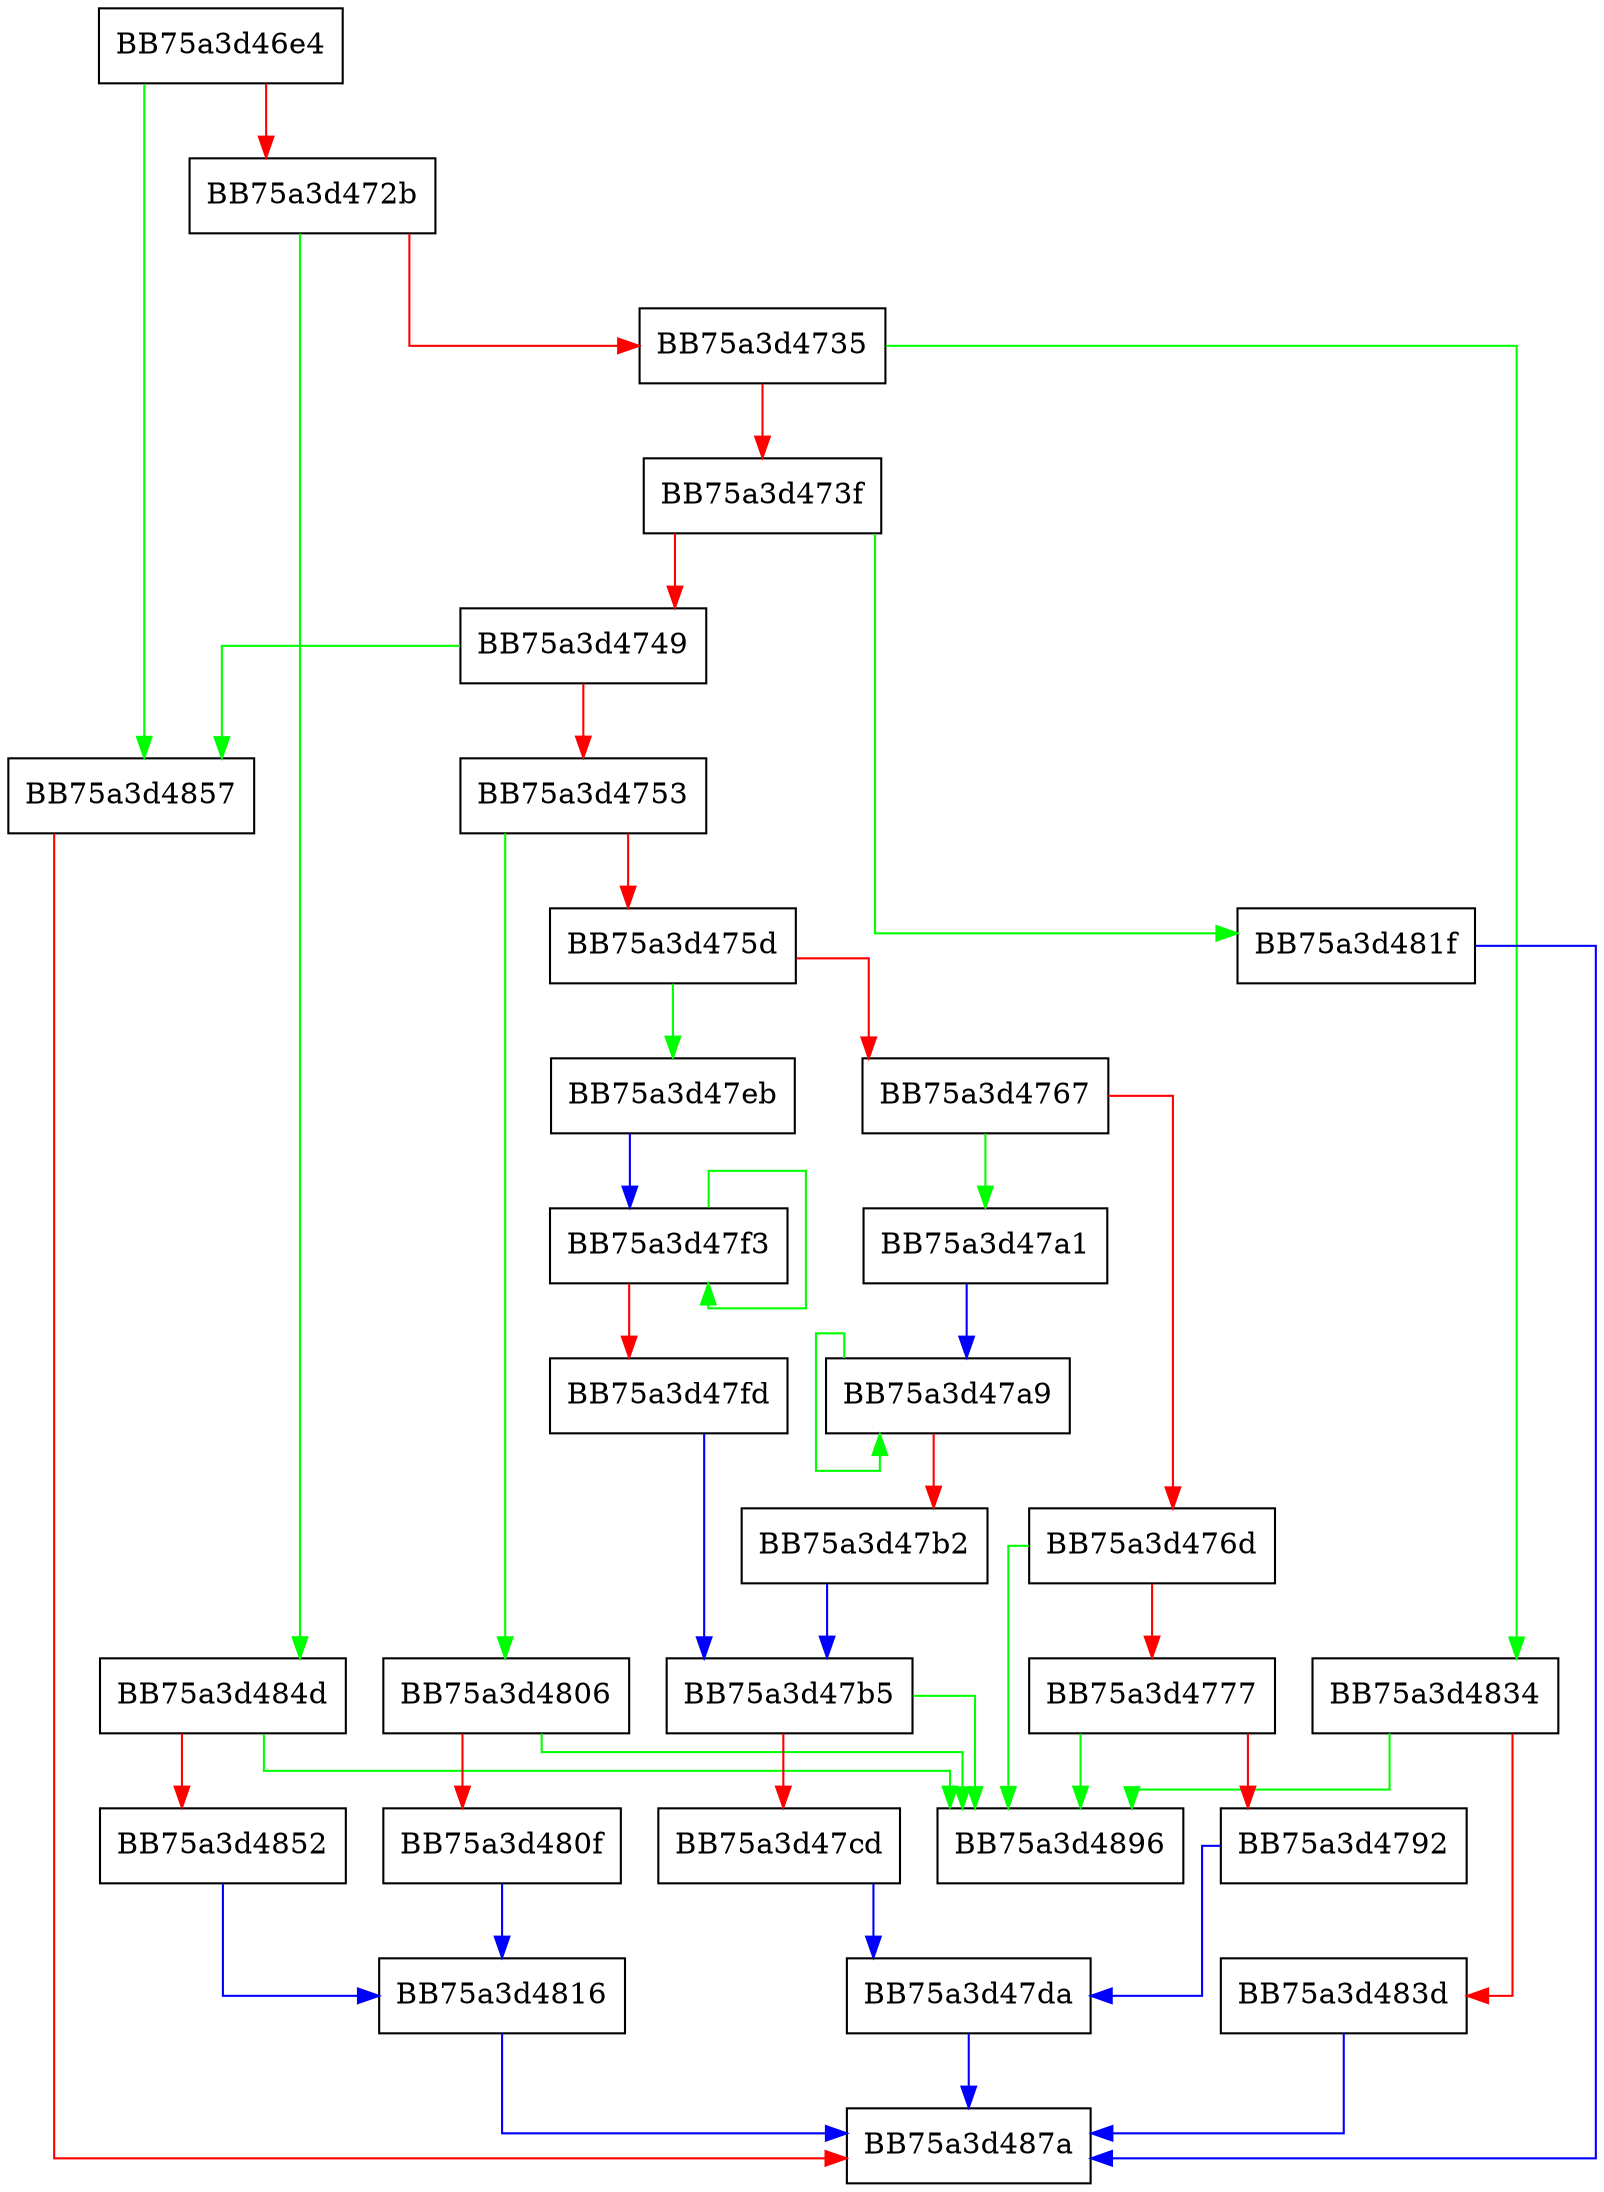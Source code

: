 digraph Serialize {
  node [shape="box"];
  graph [splines=ortho];
  BB75a3d46e4 -> BB75a3d4857 [color="green"];
  BB75a3d46e4 -> BB75a3d472b [color="red"];
  BB75a3d472b -> BB75a3d484d [color="green"];
  BB75a3d472b -> BB75a3d4735 [color="red"];
  BB75a3d4735 -> BB75a3d4834 [color="green"];
  BB75a3d4735 -> BB75a3d473f [color="red"];
  BB75a3d473f -> BB75a3d481f [color="green"];
  BB75a3d473f -> BB75a3d4749 [color="red"];
  BB75a3d4749 -> BB75a3d4857 [color="green"];
  BB75a3d4749 -> BB75a3d4753 [color="red"];
  BB75a3d4753 -> BB75a3d4806 [color="green"];
  BB75a3d4753 -> BB75a3d475d [color="red"];
  BB75a3d475d -> BB75a3d47eb [color="green"];
  BB75a3d475d -> BB75a3d4767 [color="red"];
  BB75a3d4767 -> BB75a3d47a1 [color="green"];
  BB75a3d4767 -> BB75a3d476d [color="red"];
  BB75a3d476d -> BB75a3d4896 [color="green"];
  BB75a3d476d -> BB75a3d4777 [color="red"];
  BB75a3d4777 -> BB75a3d4896 [color="green"];
  BB75a3d4777 -> BB75a3d4792 [color="red"];
  BB75a3d4792 -> BB75a3d47da [color="blue"];
  BB75a3d47a1 -> BB75a3d47a9 [color="blue"];
  BB75a3d47a9 -> BB75a3d47a9 [color="green"];
  BB75a3d47a9 -> BB75a3d47b2 [color="red"];
  BB75a3d47b2 -> BB75a3d47b5 [color="blue"];
  BB75a3d47b5 -> BB75a3d4896 [color="green"];
  BB75a3d47b5 -> BB75a3d47cd [color="red"];
  BB75a3d47cd -> BB75a3d47da [color="blue"];
  BB75a3d47da -> BB75a3d487a [color="blue"];
  BB75a3d47eb -> BB75a3d47f3 [color="blue"];
  BB75a3d47f3 -> BB75a3d47f3 [color="green"];
  BB75a3d47f3 -> BB75a3d47fd [color="red"];
  BB75a3d47fd -> BB75a3d47b5 [color="blue"];
  BB75a3d4806 -> BB75a3d4896 [color="green"];
  BB75a3d4806 -> BB75a3d480f [color="red"];
  BB75a3d480f -> BB75a3d4816 [color="blue"];
  BB75a3d4816 -> BB75a3d487a [color="blue"];
  BB75a3d481f -> BB75a3d487a [color="blue"];
  BB75a3d4834 -> BB75a3d4896 [color="green"];
  BB75a3d4834 -> BB75a3d483d [color="red"];
  BB75a3d483d -> BB75a3d487a [color="blue"];
  BB75a3d484d -> BB75a3d4896 [color="green"];
  BB75a3d484d -> BB75a3d4852 [color="red"];
  BB75a3d4852 -> BB75a3d4816 [color="blue"];
  BB75a3d4857 -> BB75a3d487a [color="red"];
}